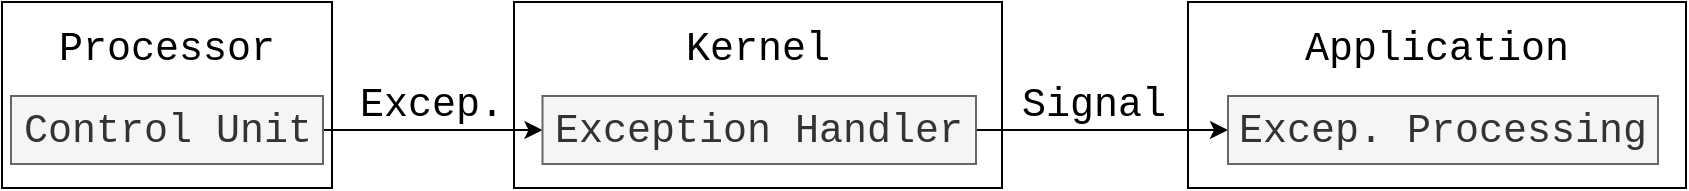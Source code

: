<mxfile version="15.8.7" type="device"><diagram id="4UBa1KmIZeNCyfk8sfSc" name="第 1 页"><mxGraphModel dx="1018" dy="678" grid="0" gridSize="10" guides="1" tooltips="1" connect="1" arrows="1" fold="1" page="0" pageScale="1" pageWidth="827" pageHeight="1169" math="0" shadow="0"><root><mxCell id="0"/><mxCell id="1" parent="0"/><mxCell id="cCuUXP3Blw3mjhB7i7yO-8" value="&lt;font face=&quot;Courier New&quot; style=&quot;font-size: 20px&quot;&gt;Application&lt;br&gt;&lt;br&gt;&lt;br&gt;&lt;/font&gt;" style="rounded=0;whiteSpace=wrap;html=1;" vertex="1" parent="1"><mxGeometry x="656" y="194" width="249" height="93" as="geometry"/></mxCell><mxCell id="cCuUXP3Blw3mjhB7i7yO-1" value="&lt;font face=&quot;Courier New&quot; style=&quot;font-size: 20px&quot;&gt;Processor&lt;br&gt;&lt;br&gt;&lt;br&gt;&lt;/font&gt;" style="rounded=0;whiteSpace=wrap;html=1;" vertex="1" parent="1"><mxGeometry x="63" y="194" width="165" height="93" as="geometry"/></mxCell><mxCell id="cCuUXP3Blw3mjhB7i7yO-2" value="&lt;font face=&quot;Courier New&quot; style=&quot;font-size: 20px&quot;&gt;Kernel&lt;br&gt;&lt;br&gt;&lt;br&gt;&lt;/font&gt;" style="rounded=0;whiteSpace=wrap;html=1;" vertex="1" parent="1"><mxGeometry x="319" y="194" width="244" height="93" as="geometry"/></mxCell><mxCell id="cCuUXP3Blw3mjhB7i7yO-6" style="edgeStyle=orthogonalEdgeStyle;rounded=0;orthogonalLoop=1;jettySize=auto;html=1;fontFamily=Courier New;fontSize=20;" edge="1" parent="1" source="cCuUXP3Blw3mjhB7i7yO-3" target="cCuUXP3Blw3mjhB7i7yO-4"><mxGeometry relative="1" as="geometry"/></mxCell><mxCell id="cCuUXP3Blw3mjhB7i7yO-3" value="Control Unit" style="rounded=0;whiteSpace=wrap;html=1;fontFamily=Courier New;fontSize=20;fillColor=#f5f5f5;fontColor=#333333;strokeColor=#666666;" vertex="1" parent="1"><mxGeometry x="67.5" y="241" width="156" height="34" as="geometry"/></mxCell><mxCell id="cCuUXP3Blw3mjhB7i7yO-10" style="edgeStyle=orthogonalEdgeStyle;rounded=0;orthogonalLoop=1;jettySize=auto;html=1;entryX=0;entryY=0.5;entryDx=0;entryDy=0;fontFamily=Courier New;fontSize=20;" edge="1" parent="1" source="cCuUXP3Blw3mjhB7i7yO-4" target="cCuUXP3Blw3mjhB7i7yO-9"><mxGeometry relative="1" as="geometry"/></mxCell><mxCell id="cCuUXP3Blw3mjhB7i7yO-4" value="Exception Handler" style="rounded=0;whiteSpace=wrap;html=1;fontFamily=Courier New;fontSize=20;fillColor=#f5f5f5;fontColor=#333333;strokeColor=#666666;" vertex="1" parent="1"><mxGeometry x="333.25" y="241" width="216.75" height="34" as="geometry"/></mxCell><mxCell id="cCuUXP3Blw3mjhB7i7yO-7" value="Excep." style="text;html=1;strokeColor=none;fillColor=none;align=center;verticalAlign=middle;whiteSpace=wrap;rounded=0;fontFamily=Courier New;fontSize=20;" vertex="1" parent="1"><mxGeometry x="248" y="230" width="60" height="30" as="geometry"/></mxCell><mxCell id="cCuUXP3Blw3mjhB7i7yO-9" value="Excep. Processing" style="rounded=0;whiteSpace=wrap;html=1;fontFamily=Courier New;fontSize=20;fillColor=#f5f5f5;fontColor=#333333;strokeColor=#666666;" vertex="1" parent="1"><mxGeometry x="676" y="241" width="215" height="34" as="geometry"/></mxCell><mxCell id="cCuUXP3Blw3mjhB7i7yO-12" value="Signal" style="text;html=1;strokeColor=none;fillColor=none;align=center;verticalAlign=middle;whiteSpace=wrap;rounded=0;fontFamily=Courier New;fontSize=20;" vertex="1" parent="1"><mxGeometry x="579" y="230" width="60" height="30" as="geometry"/></mxCell></root></mxGraphModel></diagram></mxfile>